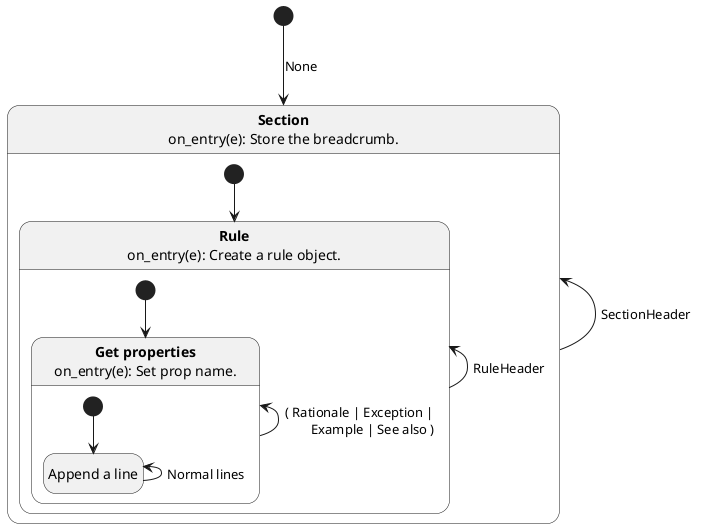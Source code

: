 ' # create_json.puml
'
@startuml parsing_text

hide empty description

[*] --> Section : None
state "<b>Section</b>\non_entry(e): Store the breadcrumb." as Section {
    [*] --> rule
    rule <-- rule : RuleHeader
    state "<b>Rule</b>\non_entry(e): Create a rule object." as rule {
        [*] --> get_prop
        get_prop <-- get_prop : ( Rationale | Exception |\n        Example | See also )
        state "<b>Get properties</b>\non_entry(e): Set prop name." as get_prop {
            [*] --> append_line
            append_line <-- append_line : Normal lines
            state "Append a line" as append_line
        }
    }
}

Section <-- Section : SectionHeader

@enduml

